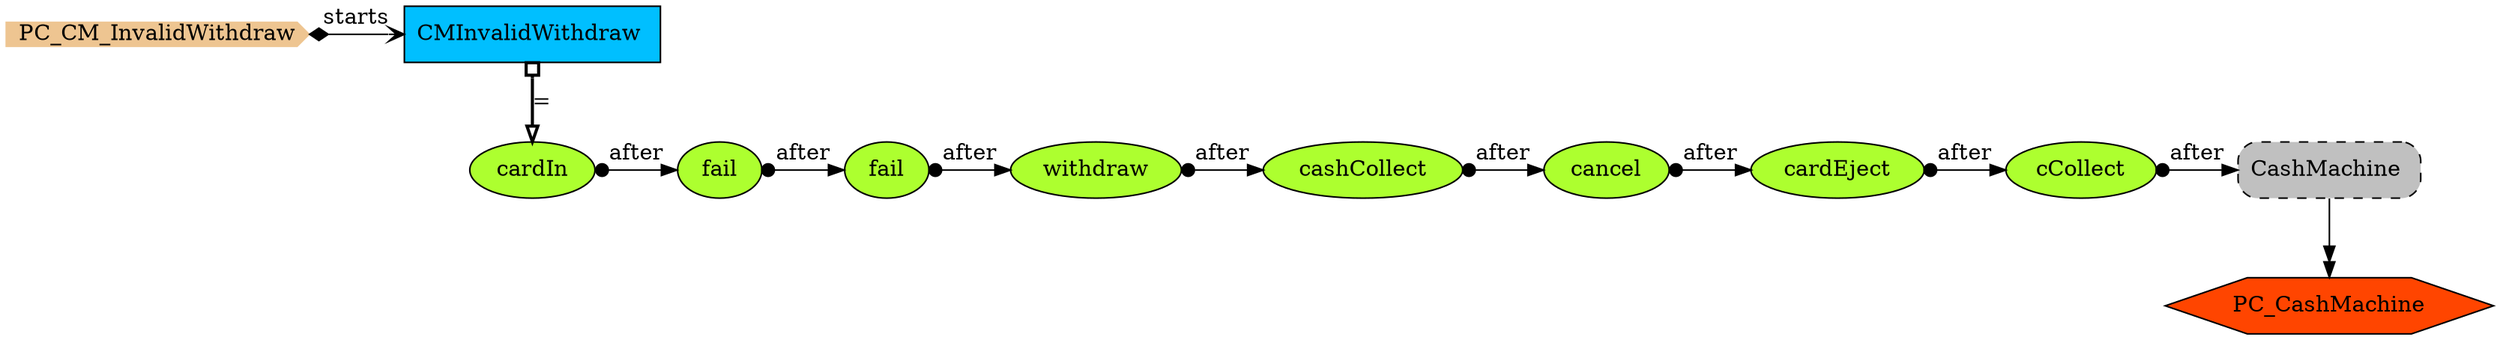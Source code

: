 digraph {
StartN_ [shape = cds,color=burlywood2,style=filled,height=.2,width=.2, label =PC_CM_InvalidWithdraw];
PC_CashMachine [shape=hexagon,fillcolor=orangered,style=filled,label =PC_CashMachine];
RefCashMachine [shape=rectangle,fillcolor=gray,style="rounded,filled,dashed",label="CashMachine "];
cCollect [shape=ellipse,fillcolor=greenyellow,style = filled,label="cCollect"];
cardEject [shape=ellipse,fillcolor=greenyellow,style = filled,label="cardEject"];
cancel [shape=ellipse,fillcolor=greenyellow,style = filled,label="cancel"];
cashCollect [shape=ellipse,fillcolor=greenyellow,style = filled,label="cashCollect"];
withdraw [shape=ellipse,fillcolor=greenyellow,style = filled,label="withdraw"];
fail2 [shape=ellipse,fillcolor=greenyellow,style = filled,label="fail"];
fail [shape=ellipse,fillcolor=greenyellow,style = filled,label="fail"];
cardIn [shape=ellipse,fillcolor=greenyellow,style = filled,label="cardIn"];
CMInvalidWithdraw [shape=box,fillcolor=deepskyblue,style = filled,label="CMInvalidWithdraw "];

{rank=min;StartN_,CMInvalidWithdraw}
{rank=same;cardIn,fail,fail2,withdraw,cashCollect,cancel,cardEject,cCollect,RefCashMachine}
{rank=same;fail,fail2,withdraw,cashCollect,cancel,cardEject,cCollect,RefCashMachine}
{rank=same;fail2,withdraw,cashCollect,cancel,cardEject,cCollect,RefCashMachine}
{rank=same;withdraw,cashCollect,cancel,cardEject,cCollect,RefCashMachine}
{rank=same;cashCollect,cancel,cardEject,cCollect,RefCashMachine}
{rank=same;cancel,cardEject,cCollect,RefCashMachine}
{rank=same;cardEject,cCollect,RefCashMachine}
{rank=same;cCollect,RefCashMachine}

cCollect->RefCashMachine[arrowtail=dot,dir=both,label="after"];
RefCashMachine->PC_CashMachine[arrowhead="normalnormal",label=" "];
cardEject->cCollect[arrowtail=dot,dir=both,label="after"];
cancel->cardEject[arrowtail=dot,dir=both,label="after"];
cashCollect->cancel[arrowtail=dot,dir=both,label="after"];
withdraw->cashCollect[arrowtail=dot,dir=both,label="after"];
fail2->withdraw[arrowtail=dot,dir=both,label="after"];
fail->fail2[arrowtail=dot,dir=both,label="after"];
cardIn->fail[arrowtail=dot,dir=both,label="after"];
StartN_->CMInvalidWithdraw[arrowhead="open",arrowtail=diamond,dir=both,label="starts"];
CMInvalidWithdraw->cardIn[arrowhead="onormal",dir=both,arrowtail=obox,penwidth=2,label="="];
}